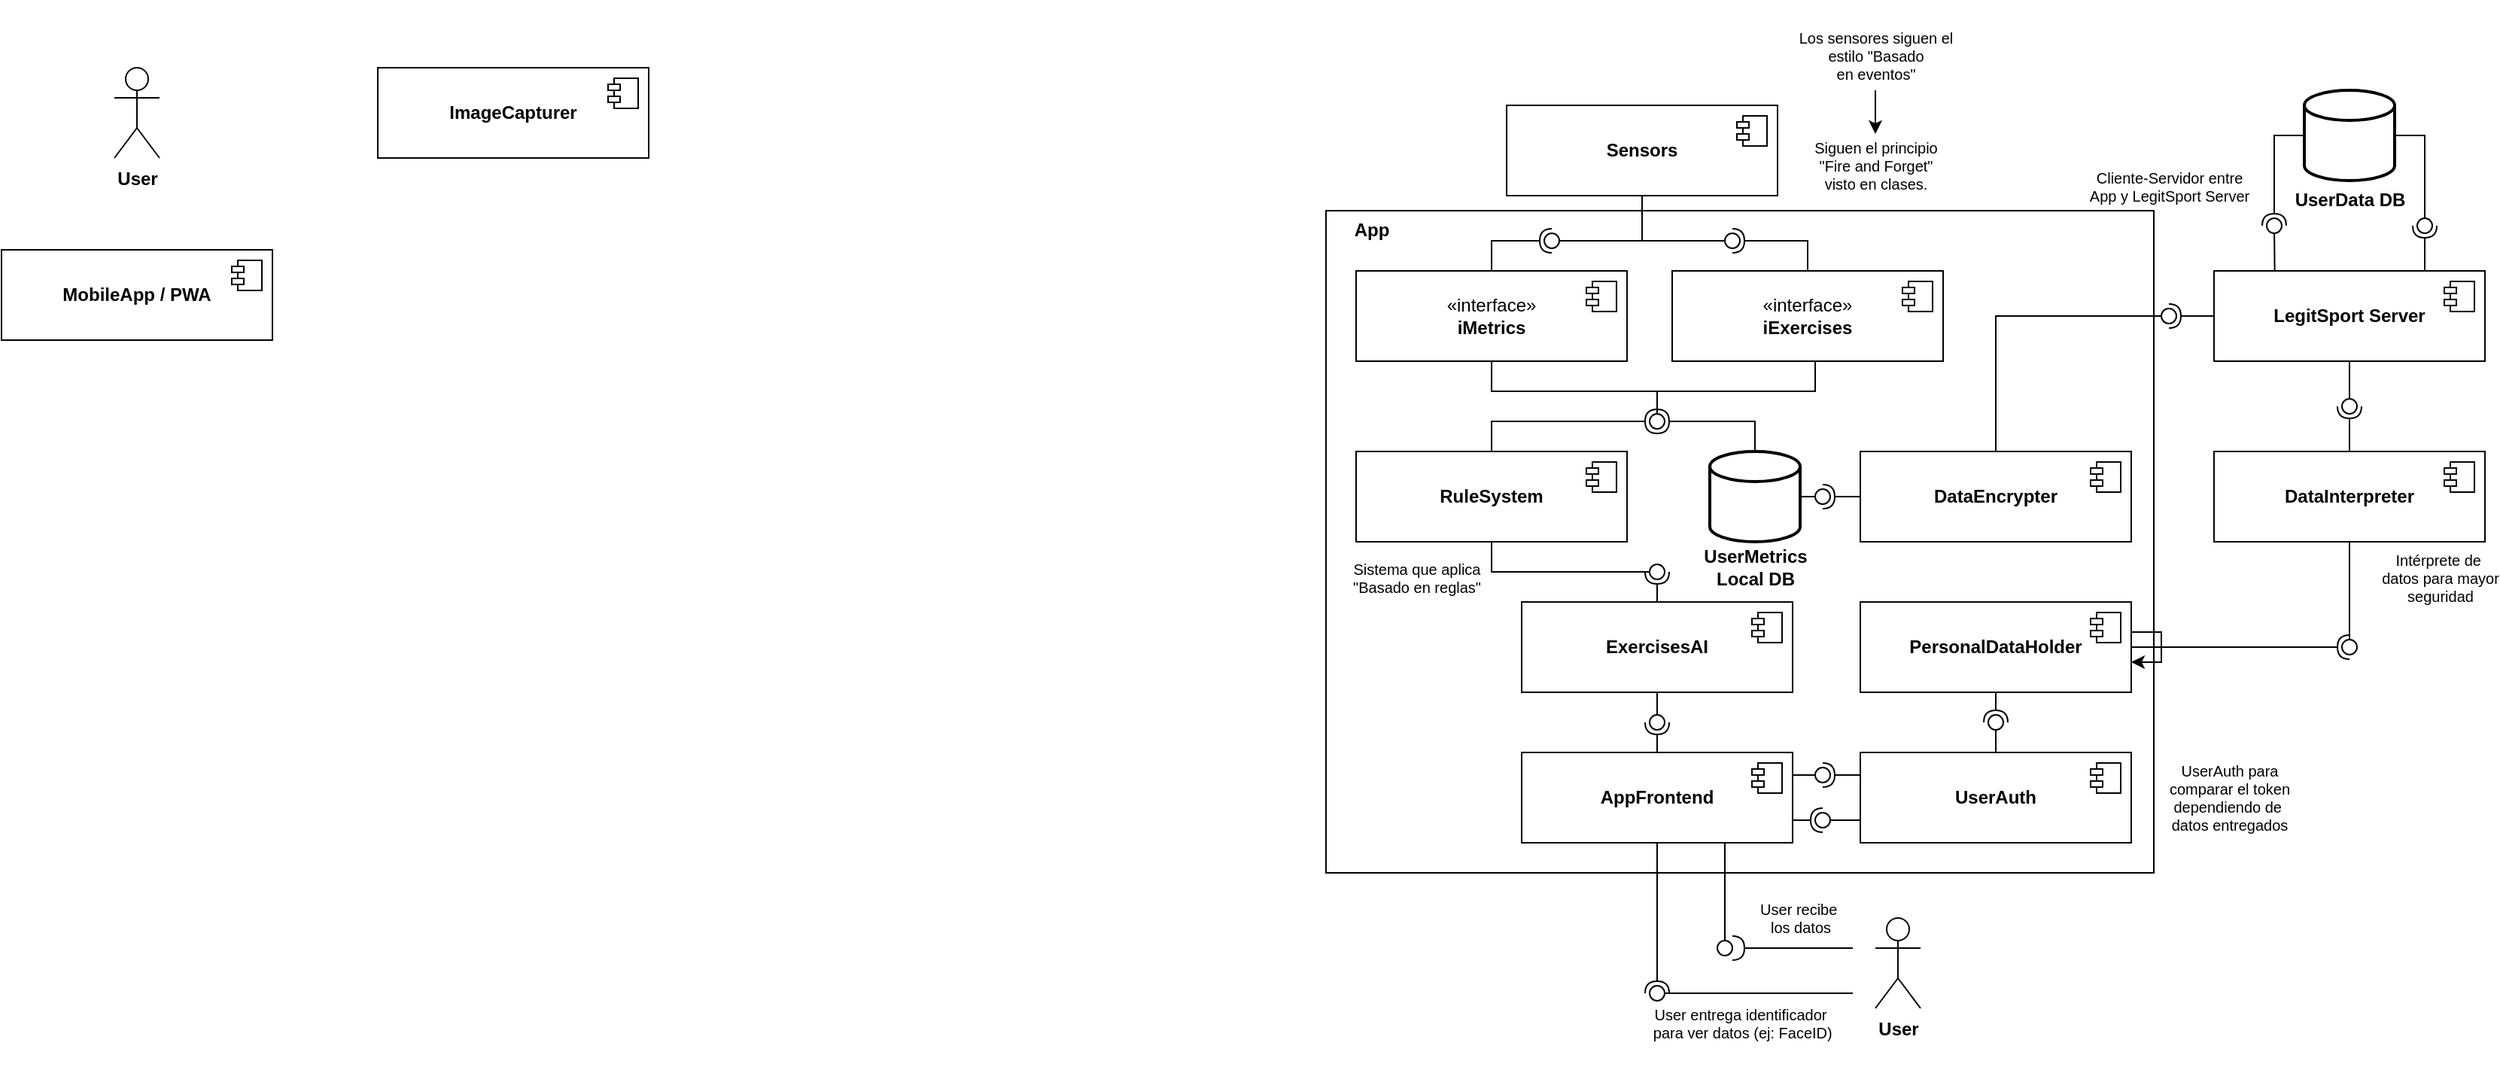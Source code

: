 <mxfile version="24.7.17">
  <diagram id="R2lEEEUBdFMjLlhIrx00" name="Page-1">
    <mxGraphModel dx="1302" dy="675" grid="1" gridSize="10" guides="1" tooltips="1" connect="1" arrows="1" fold="1" page="1" pageScale="1" pageWidth="850" pageHeight="1100" math="0" shadow="0" extFonts="Permanent Marker^https://fonts.googleapis.com/css?family=Permanent+Marker">
      <root>
        <mxCell id="0" />
        <mxCell id="1" parent="0" />
        <mxCell id="_hXt0ZtncEYP2eF8u2ab-137" value="" style="html=1;whiteSpace=wrap;" vertex="1" parent="1">
          <mxGeometry x="910" y="160" width="550" height="440" as="geometry" />
        </mxCell>
        <mxCell id="_hXt0ZtncEYP2eF8u2ab-2" value="&lt;b&gt;Sensors&lt;/b&gt;" style="html=1;dropTarget=0;whiteSpace=wrap;" vertex="1" parent="1">
          <mxGeometry x="1030" y="90" width="180" height="60" as="geometry" />
        </mxCell>
        <mxCell id="_hXt0ZtncEYP2eF8u2ab-3" value="" style="shape=module;jettyWidth=8;jettyHeight=4;" vertex="1" parent="_hXt0ZtncEYP2eF8u2ab-2">
          <mxGeometry x="1" width="20" height="20" relative="1" as="geometry">
            <mxPoint x="-27" y="7" as="offset" />
          </mxGeometry>
        </mxCell>
        <mxCell id="_hXt0ZtncEYP2eF8u2ab-5" value="" style="rounded=0;orthogonalLoop=1;jettySize=auto;html=1;endArrow=halfCircle;endFill=0;endSize=6;strokeWidth=1;sketch=0;exitX=0.5;exitY=0;exitDx=0;exitDy=0;" edge="1" parent="1" source="_hXt0ZtncEYP2eF8u2ab-12">
          <mxGeometry relative="1" as="geometry">
            <mxPoint x="1200" y="120" as="sourcePoint" />
            <mxPoint x="1060" y="180" as="targetPoint" />
            <Array as="points">
              <mxPoint x="1020" y="180" />
            </Array>
          </mxGeometry>
        </mxCell>
        <mxCell id="_hXt0ZtncEYP2eF8u2ab-6" value="" style="rounded=0;orthogonalLoop=1;jettySize=auto;html=1;endArrow=oval;endFill=0;sketch=0;sourcePerimeterSpacing=0;targetPerimeterSpacing=0;endSize=10;exitX=1;exitY=0.5;exitDx=0;exitDy=0;entryX=0.58;entryY=0.693;entryDx=0;entryDy=0;entryPerimeter=0;" edge="1" target="_hXt0ZtncEYP2eF8u2ab-7" parent="1" source="_hXt0ZtncEYP2eF8u2ab-7">
          <mxGeometry relative="1" as="geometry">
            <mxPoint x="1250" y="385" as="sourcePoint" />
            <mxPoint x="1150" y="120" as="targetPoint" />
          </mxGeometry>
        </mxCell>
        <mxCell id="_hXt0ZtncEYP2eF8u2ab-8" value="" style="rounded=0;orthogonalLoop=1;jettySize=auto;html=1;endArrow=oval;endFill=0;sketch=0;sourcePerimeterSpacing=0;targetPerimeterSpacing=0;endSize=10;exitX=0.5;exitY=1;exitDx=0;exitDy=0;" edge="1" parent="1" source="_hXt0ZtncEYP2eF8u2ab-2">
          <mxGeometry relative="1" as="geometry">
            <mxPoint x="1130" y="170" as="sourcePoint" />
            <mxPoint x="1060" y="180" as="targetPoint" />
            <Array as="points">
              <mxPoint x="1120" y="180" />
            </Array>
          </mxGeometry>
        </mxCell>
        <mxCell id="_hXt0ZtncEYP2eF8u2ab-7" value="" style="ellipse;whiteSpace=wrap;html=1;align=center;aspect=fixed;fillColor=none;strokeColor=none;resizable=0;perimeter=centerPerimeter;rotatable=0;allowArrows=0;points=[];outlineConnect=1;" vertex="1" parent="1">
          <mxGeometry x="1140" y="115" width="10" height="10" as="geometry" />
        </mxCell>
        <mxCell id="_hXt0ZtncEYP2eF8u2ab-12" value="&lt;div&gt;«interface»&lt;br&gt;&lt;/div&gt;&lt;b&gt;iMetrics&lt;/b&gt;" style="html=1;dropTarget=0;whiteSpace=wrap;" vertex="1" parent="1">
          <mxGeometry x="930" y="200" width="180" height="60" as="geometry" />
        </mxCell>
        <mxCell id="_hXt0ZtncEYP2eF8u2ab-13" value="" style="shape=module;jettyWidth=8;jettyHeight=4;" vertex="1" parent="_hXt0ZtncEYP2eF8u2ab-12">
          <mxGeometry x="1" width="20" height="20" relative="1" as="geometry">
            <mxPoint x="-27" y="7" as="offset" />
          </mxGeometry>
        </mxCell>
        <mxCell id="_hXt0ZtncEYP2eF8u2ab-16" value="" style="ellipse;whiteSpace=wrap;html=1;align=center;aspect=fixed;fillColor=none;strokeColor=none;resizable=0;perimeter=centerPerimeter;rotatable=0;allowArrows=0;points=[];outlineConnect=1;" vertex="1" parent="1">
          <mxGeometry x="1255" y="270" width="10" height="10" as="geometry" />
        </mxCell>
        <mxCell id="_hXt0ZtncEYP2eF8u2ab-17" value="&lt;div&gt;«interface»&lt;br&gt;&lt;/div&gt;&lt;b&gt;iExercises&lt;/b&gt;" style="html=1;dropTarget=0;whiteSpace=wrap;" vertex="1" parent="1">
          <mxGeometry x="1140" y="200" width="180" height="60" as="geometry" />
        </mxCell>
        <mxCell id="_hXt0ZtncEYP2eF8u2ab-18" value="" style="shape=module;jettyWidth=8;jettyHeight=4;" vertex="1" parent="_hXt0ZtncEYP2eF8u2ab-17">
          <mxGeometry x="1" width="20" height="20" relative="1" as="geometry">
            <mxPoint x="-27" y="7" as="offset" />
          </mxGeometry>
        </mxCell>
        <mxCell id="_hXt0ZtncEYP2eF8u2ab-20" value="" style="endArrow=none;html=1;rounded=0;entryX=0.5;entryY=1;entryDx=0;entryDy=0;" edge="1" parent="1" target="_hXt0ZtncEYP2eF8u2ab-2">
          <mxGeometry width="50" height="50" relative="1" as="geometry">
            <mxPoint x="1120" y="180" as="sourcePoint" />
            <mxPoint x="1220" y="200" as="targetPoint" />
          </mxGeometry>
        </mxCell>
        <mxCell id="_hXt0ZtncEYP2eF8u2ab-25" value="" style="rounded=0;orthogonalLoop=1;jettySize=auto;html=1;endArrow=oval;endFill=0;sketch=0;sourcePerimeterSpacing=0;targetPerimeterSpacing=0;endSize=10;" edge="1" parent="1">
          <mxGeometry relative="1" as="geometry">
            <mxPoint x="1120" y="180" as="sourcePoint" />
            <mxPoint x="1180" y="180" as="targetPoint" />
          </mxGeometry>
        </mxCell>
        <mxCell id="_hXt0ZtncEYP2eF8u2ab-27" value="" style="ellipse;whiteSpace=wrap;html=1;align=center;aspect=fixed;fillColor=none;strokeColor=none;resizable=0;perimeter=centerPerimeter;rotatable=0;allowArrows=0;points=[];outlineConnect=1;" vertex="1" parent="1">
          <mxGeometry x="1210" y="210" width="10" height="10" as="geometry" />
        </mxCell>
        <mxCell id="_hXt0ZtncEYP2eF8u2ab-30" value="&lt;b&gt;RuleSystem&lt;/b&gt;" style="html=1;dropTarget=0;whiteSpace=wrap;" vertex="1" parent="1">
          <mxGeometry x="930" y="320" width="180" height="60" as="geometry" />
        </mxCell>
        <mxCell id="_hXt0ZtncEYP2eF8u2ab-31" value="" style="shape=module;jettyWidth=8;jettyHeight=4;" vertex="1" parent="_hXt0ZtncEYP2eF8u2ab-30">
          <mxGeometry x="1" width="20" height="20" relative="1" as="geometry">
            <mxPoint x="-27" y="7" as="offset" />
          </mxGeometry>
        </mxCell>
        <mxCell id="_hXt0ZtncEYP2eF8u2ab-33" value="" style="rounded=0;orthogonalLoop=1;jettySize=auto;html=1;endArrow=oval;endFill=0;sketch=0;sourcePerimeterSpacing=0;targetPerimeterSpacing=0;endSize=10;" edge="1" parent="1">
          <mxGeometry relative="1" as="geometry">
            <mxPoint x="1130" y="280" as="sourcePoint" />
            <mxPoint x="1130" y="300" as="targetPoint" />
          </mxGeometry>
        </mxCell>
        <mxCell id="_hXt0ZtncEYP2eF8u2ab-35" value="" style="rounded=0;orthogonalLoop=1;jettySize=auto;html=1;endArrow=halfCircle;endFill=0;endSize=6;strokeWidth=1;sketch=0;exitX=0.5;exitY=0;exitDx=0;exitDy=0;" edge="1" parent="1" source="_hXt0ZtncEYP2eF8u2ab-30">
          <mxGeometry relative="1" as="geometry">
            <mxPoint x="1090" y="330" as="sourcePoint" />
            <mxPoint x="1130" y="300" as="targetPoint" />
            <Array as="points">
              <mxPoint x="1020" y="300" />
            </Array>
          </mxGeometry>
        </mxCell>
        <mxCell id="_hXt0ZtncEYP2eF8u2ab-37" value="" style="endArrow=none;html=1;rounded=0;entryX=0.528;entryY=0.998;entryDx=0;entryDy=0;entryPerimeter=0;exitX=0.5;exitY=1;exitDx=0;exitDy=0;" edge="1" parent="1" source="_hXt0ZtncEYP2eF8u2ab-12" target="_hXt0ZtncEYP2eF8u2ab-17">
          <mxGeometry width="50" height="50" relative="1" as="geometry">
            <mxPoint x="1010" y="290" as="sourcePoint" />
            <mxPoint x="1200" y="300" as="targetPoint" />
            <Array as="points">
              <mxPoint x="1020" y="280" />
              <mxPoint x="1235" y="280" />
            </Array>
          </mxGeometry>
        </mxCell>
        <mxCell id="_hXt0ZtncEYP2eF8u2ab-39" value="App" style="text;align=center;fontStyle=1;verticalAlign=middle;spacingLeft=3;spacingRight=3;strokeColor=none;rotatable=0;points=[[0,0.5],[1,0.5]];portConstraint=eastwest;html=1;" vertex="1" parent="1">
          <mxGeometry x="900" y="160" width="80" height="26" as="geometry" />
        </mxCell>
        <mxCell id="_hXt0ZtncEYP2eF8u2ab-40" value="" style="rounded=0;orthogonalLoop=1;jettySize=auto;html=1;endArrow=halfCircle;endFill=0;endSize=6;strokeWidth=1;sketch=0;" edge="1" parent="1" source="_hXt0ZtncEYP2eF8u2ab-17">
          <mxGeometry relative="1" as="geometry">
            <mxPoint x="1250" y="165" as="sourcePoint" />
            <mxPoint x="1180" y="180" as="targetPoint" />
            <Array as="points">
              <mxPoint x="1230" y="180" />
              <mxPoint x="1210" y="180" />
            </Array>
          </mxGeometry>
        </mxCell>
        <mxCell id="_hXt0ZtncEYP2eF8u2ab-48" value="&lt;b&gt;LegitSport Server&lt;/b&gt;" style="html=1;dropTarget=0;whiteSpace=wrap;" vertex="1" parent="1">
          <mxGeometry x="1500" y="200" width="180" height="60" as="geometry" />
        </mxCell>
        <mxCell id="_hXt0ZtncEYP2eF8u2ab-49" value="" style="shape=module;jettyWidth=8;jettyHeight=4;" vertex="1" parent="_hXt0ZtncEYP2eF8u2ab-48">
          <mxGeometry x="1" width="20" height="20" relative="1" as="geometry">
            <mxPoint x="-27" y="7" as="offset" />
          </mxGeometry>
        </mxCell>
        <mxCell id="_hXt0ZtncEYP2eF8u2ab-50" value="&lt;b&gt;User&lt;/b&gt;" style="shape=umlActor;verticalLabelPosition=bottom;verticalAlign=top;html=1;" vertex="1" parent="1">
          <mxGeometry x="1275" y="630" width="30" height="60" as="geometry" />
        </mxCell>
        <mxCell id="_hXt0ZtncEYP2eF8u2ab-56" value="" style="ellipse;whiteSpace=wrap;html=1;align=center;aspect=fixed;fillColor=none;strokeColor=none;resizable=0;perimeter=centerPerimeter;rotatable=0;allowArrows=0;points=[];outlineConnect=1;" vertex="1" parent="1">
          <mxGeometry x="1155" y="40" width="10" height="10" as="geometry" />
        </mxCell>
        <mxCell id="_hXt0ZtncEYP2eF8u2ab-60" value="&lt;b&gt;ExercisesAI&lt;/b&gt;" style="html=1;dropTarget=0;whiteSpace=wrap;" vertex="1" parent="1">
          <mxGeometry x="1040" y="420" width="180" height="60" as="geometry" />
        </mxCell>
        <mxCell id="_hXt0ZtncEYP2eF8u2ab-61" value="" style="shape=module;jettyWidth=8;jettyHeight=4;" vertex="1" parent="_hXt0ZtncEYP2eF8u2ab-60">
          <mxGeometry x="1" width="20" height="20" relative="1" as="geometry">
            <mxPoint x="-27" y="7" as="offset" />
          </mxGeometry>
        </mxCell>
        <mxCell id="_hXt0ZtncEYP2eF8u2ab-62" value="" style="rounded=0;orthogonalLoop=1;jettySize=auto;html=1;endArrow=halfCircle;endFill=0;endSize=6;strokeWidth=1;sketch=0;exitX=0.5;exitY=0;exitDx=0;exitDy=0;" edge="1" parent="1" source="_hXt0ZtncEYP2eF8u2ab-60">
          <mxGeometry relative="1" as="geometry">
            <mxPoint x="1310" y="315" as="sourcePoint" />
            <mxPoint x="1130" y="400" as="targetPoint" />
          </mxGeometry>
        </mxCell>
        <mxCell id="_hXt0ZtncEYP2eF8u2ab-63" value="" style="rounded=0;orthogonalLoop=1;jettySize=auto;html=1;endArrow=oval;endFill=0;sketch=0;sourcePerimeterSpacing=0;targetPerimeterSpacing=0;endSize=10;exitX=0.5;exitY=1;exitDx=0;exitDy=0;" edge="1" parent="1" source="_hXt0ZtncEYP2eF8u2ab-30">
          <mxGeometry relative="1" as="geometry">
            <mxPoint x="1270" y="315" as="sourcePoint" />
            <mxPoint x="1130" y="400" as="targetPoint" />
            <Array as="points">
              <mxPoint x="1020" y="400" />
            </Array>
          </mxGeometry>
        </mxCell>
        <mxCell id="_hXt0ZtncEYP2eF8u2ab-64" value="" style="ellipse;whiteSpace=wrap;html=1;align=center;aspect=fixed;fillColor=none;strokeColor=none;resizable=0;perimeter=centerPerimeter;rotatable=0;allowArrows=0;points=[];outlineConnect=1;" vertex="1" parent="1">
          <mxGeometry x="1285" y="310" width="10" height="10" as="geometry" />
        </mxCell>
        <mxCell id="_hXt0ZtncEYP2eF8u2ab-73" value="" style="strokeWidth=2;html=1;shape=mxgraph.flowchart.database;whiteSpace=wrap;" vertex="1" parent="1">
          <mxGeometry x="1165" y="320" width="60" height="60" as="geometry" />
        </mxCell>
        <mxCell id="_hXt0ZtncEYP2eF8u2ab-74" value="UserMetrics&lt;div&gt;Local&amp;nbsp;&lt;span style=&quot;background-color: initial;&quot;&gt;DB&lt;/span&gt;&lt;/div&gt;" style="text;align=center;fontStyle=1;verticalAlign=middle;spacingLeft=3;spacingRight=3;strokeColor=none;rotatable=0;points=[[0,0.5],[1,0.5]];portConstraint=eastwest;html=1;" vertex="1" parent="1">
          <mxGeometry x="1155" y="384" width="80" height="26" as="geometry" />
        </mxCell>
        <mxCell id="_hXt0ZtncEYP2eF8u2ab-75" value="&lt;b&gt;DataEncrypter&lt;/b&gt;" style="html=1;dropTarget=0;whiteSpace=wrap;" vertex="1" parent="1">
          <mxGeometry x="1265" y="320" width="180" height="60" as="geometry" />
        </mxCell>
        <mxCell id="_hXt0ZtncEYP2eF8u2ab-76" value="" style="shape=module;jettyWidth=8;jettyHeight=4;" vertex="1" parent="_hXt0ZtncEYP2eF8u2ab-75">
          <mxGeometry x="1" width="20" height="20" relative="1" as="geometry">
            <mxPoint x="-27" y="7" as="offset" />
          </mxGeometry>
        </mxCell>
        <mxCell id="_hXt0ZtncEYP2eF8u2ab-78" value="" style="ellipse;whiteSpace=wrap;html=1;align=center;aspect=fixed;fillColor=none;strokeColor=none;resizable=0;perimeter=centerPerimeter;rotatable=0;allowArrows=0;points=[];outlineConnect=1;" vertex="1" parent="1">
          <mxGeometry x="1260" y="360" width="10" height="10" as="geometry" />
        </mxCell>
        <mxCell id="_hXt0ZtncEYP2eF8u2ab-79" value="" style="rounded=0;orthogonalLoop=1;jettySize=auto;html=1;endArrow=halfCircle;endFill=0;endSize=6;strokeWidth=1;sketch=0;exitX=0;exitY=0.5;exitDx=0;exitDy=0;" edge="1" parent="1" source="_hXt0ZtncEYP2eF8u2ab-75">
          <mxGeometry relative="1" as="geometry">
            <mxPoint x="1300" y="365" as="sourcePoint" />
            <mxPoint x="1240" y="350" as="targetPoint" />
          </mxGeometry>
        </mxCell>
        <mxCell id="_hXt0ZtncEYP2eF8u2ab-80" value="" style="rounded=0;orthogonalLoop=1;jettySize=auto;html=1;endArrow=oval;endFill=0;sketch=0;sourcePerimeterSpacing=0;targetPerimeterSpacing=0;endSize=10;exitX=1;exitY=0.5;exitDx=0;exitDy=0;exitPerimeter=0;" edge="1" parent="1" source="_hXt0ZtncEYP2eF8u2ab-73">
          <mxGeometry relative="1" as="geometry">
            <mxPoint x="1260" y="365" as="sourcePoint" />
            <mxPoint x="1240" y="350" as="targetPoint" />
          </mxGeometry>
        </mxCell>
        <mxCell id="_hXt0ZtncEYP2eF8u2ab-81" value="" style="ellipse;whiteSpace=wrap;html=1;align=center;aspect=fixed;fillColor=none;strokeColor=none;resizable=0;perimeter=centerPerimeter;rotatable=0;allowArrows=0;points=[];outlineConnect=1;" vertex="1" parent="1">
          <mxGeometry x="1275" y="360" width="10" height="10" as="geometry" />
        </mxCell>
        <mxCell id="_hXt0ZtncEYP2eF8u2ab-83" value="" style="rounded=0;orthogonalLoop=1;jettySize=auto;html=1;endArrow=halfCircle;endFill=0;endSize=6;strokeWidth=1;sketch=0;exitX=0;exitY=0.5;exitDx=0;exitDy=0;" edge="1" parent="1" source="_hXt0ZtncEYP2eF8u2ab-48">
          <mxGeometry relative="1" as="geometry">
            <mxPoint x="1320" y="435" as="sourcePoint" />
            <mxPoint x="1470" y="230" as="targetPoint" />
            <Array as="points" />
          </mxGeometry>
        </mxCell>
        <mxCell id="_hXt0ZtncEYP2eF8u2ab-84" value="" style="rounded=0;orthogonalLoop=1;jettySize=auto;html=1;endArrow=oval;endFill=0;sketch=0;sourcePerimeterSpacing=0;targetPerimeterSpacing=0;endSize=10;exitX=0.5;exitY=0;exitDx=0;exitDy=0;" edge="1" parent="1" source="_hXt0ZtncEYP2eF8u2ab-75">
          <mxGeometry relative="1" as="geometry">
            <mxPoint x="1280" y="435" as="sourcePoint" />
            <mxPoint x="1470" y="230" as="targetPoint" />
            <Array as="points">
              <mxPoint x="1355" y="230" />
            </Array>
          </mxGeometry>
        </mxCell>
        <mxCell id="_hXt0ZtncEYP2eF8u2ab-85" value="" style="ellipse;whiteSpace=wrap;html=1;align=center;aspect=fixed;fillColor=none;strokeColor=none;resizable=0;perimeter=centerPerimeter;rotatable=0;allowArrows=0;points=[];outlineConnect=1;" vertex="1" parent="1">
          <mxGeometry x="1295" y="430" width="10" height="10" as="geometry" />
        </mxCell>
        <mxCell id="_hXt0ZtncEYP2eF8u2ab-86" value="" style="rounded=0;orthogonalLoop=1;jettySize=auto;html=1;endArrow=halfCircle;endFill=0;endSize=6;strokeWidth=1;sketch=0;exitX=0.5;exitY=0;exitDx=0;exitDy=0;exitPerimeter=0;" edge="1" parent="1" source="_hXt0ZtncEYP2eF8u2ab-73">
          <mxGeometry relative="1" as="geometry">
            <mxPoint x="1390" y="405" as="sourcePoint" />
            <mxPoint x="1130" y="300" as="targetPoint" />
            <Array as="points">
              <mxPoint x="1195" y="300" />
            </Array>
          </mxGeometry>
        </mxCell>
        <mxCell id="_hXt0ZtncEYP2eF8u2ab-89" value="&lt;b&gt;AppFrontend&lt;/b&gt;" style="html=1;dropTarget=0;whiteSpace=wrap;" vertex="1" parent="1">
          <mxGeometry x="1040" y="520" width="180" height="60" as="geometry" />
        </mxCell>
        <mxCell id="_hXt0ZtncEYP2eF8u2ab-90" value="" style="shape=module;jettyWidth=8;jettyHeight=4;" vertex="1" parent="_hXt0ZtncEYP2eF8u2ab-89">
          <mxGeometry x="1" width="20" height="20" relative="1" as="geometry">
            <mxPoint x="-27" y="7" as="offset" />
          </mxGeometry>
        </mxCell>
        <mxCell id="_hXt0ZtncEYP2eF8u2ab-91" value="" style="rounded=0;orthogonalLoop=1;jettySize=auto;html=1;endArrow=halfCircle;endFill=0;endSize=6;strokeWidth=1;sketch=0;exitX=0.5;exitY=0;exitDx=0;exitDy=0;" edge="1" parent="1" source="_hXt0ZtncEYP2eF8u2ab-89">
          <mxGeometry relative="1" as="geometry">
            <mxPoint x="1330" y="605" as="sourcePoint" />
            <mxPoint x="1130" y="500" as="targetPoint" />
          </mxGeometry>
        </mxCell>
        <mxCell id="_hXt0ZtncEYP2eF8u2ab-92" value="" style="rounded=0;orthogonalLoop=1;jettySize=auto;html=1;endArrow=oval;endFill=0;sketch=0;sourcePerimeterSpacing=0;targetPerimeterSpacing=0;endSize=10;exitX=0.5;exitY=1;exitDx=0;exitDy=0;" edge="1" parent="1" source="_hXt0ZtncEYP2eF8u2ab-60">
          <mxGeometry relative="1" as="geometry">
            <mxPoint x="1290" y="605" as="sourcePoint" />
            <mxPoint x="1130" y="500" as="targetPoint" />
          </mxGeometry>
        </mxCell>
        <mxCell id="_hXt0ZtncEYP2eF8u2ab-95" value="" style="rounded=0;orthogonalLoop=1;jettySize=auto;html=1;endArrow=halfCircle;endFill=0;endSize=6;strokeWidth=1;sketch=0;exitX=0.5;exitY=0;exitDx=0;exitDy=0;" edge="1" parent="1" source="_hXt0ZtncEYP2eF8u2ab-98">
          <mxGeometry relative="1" as="geometry">
            <mxPoint x="1590" y="500" as="sourcePoint" />
            <mxPoint x="1590" y="290" as="targetPoint" />
            <Array as="points">
              <mxPoint x="1590" y="290" />
            </Array>
          </mxGeometry>
        </mxCell>
        <mxCell id="_hXt0ZtncEYP2eF8u2ab-96" value="" style="rounded=0;orthogonalLoop=1;jettySize=auto;html=1;endArrow=oval;endFill=0;sketch=0;sourcePerimeterSpacing=0;targetPerimeterSpacing=0;endSize=10;exitX=0.5;exitY=1;exitDx=0;exitDy=0;" edge="1" parent="1" source="_hXt0ZtncEYP2eF8u2ab-48">
          <mxGeometry relative="1" as="geometry">
            <mxPoint x="1597.5" y="310" as="sourcePoint" />
            <mxPoint x="1590" y="290" as="targetPoint" />
          </mxGeometry>
        </mxCell>
        <mxCell id="_hXt0ZtncEYP2eF8u2ab-98" value="&lt;b&gt;DataInterpreter&lt;/b&gt;" style="html=1;dropTarget=0;whiteSpace=wrap;" vertex="1" parent="1">
          <mxGeometry x="1500" y="320" width="180" height="60" as="geometry" />
        </mxCell>
        <mxCell id="_hXt0ZtncEYP2eF8u2ab-99" value="" style="shape=module;jettyWidth=8;jettyHeight=4;" vertex="1" parent="_hXt0ZtncEYP2eF8u2ab-98">
          <mxGeometry x="1" width="20" height="20" relative="1" as="geometry">
            <mxPoint x="-27" y="7" as="offset" />
          </mxGeometry>
        </mxCell>
        <mxCell id="_hXt0ZtncEYP2eF8u2ab-100" value="" style="rounded=0;orthogonalLoop=1;jettySize=auto;html=1;endArrow=halfCircle;endFill=0;endSize=6;strokeWidth=1;sketch=0;" edge="1" parent="1">
          <mxGeometry relative="1" as="geometry">
            <mxPoint x="1260" y="650" as="sourcePoint" />
            <mxPoint x="1180" y="650" as="targetPoint" />
          </mxGeometry>
        </mxCell>
        <mxCell id="_hXt0ZtncEYP2eF8u2ab-102" value="" style="ellipse;whiteSpace=wrap;html=1;align=center;aspect=fixed;fillColor=none;strokeColor=none;resizable=0;perimeter=centerPerimeter;rotatable=0;allowArrows=0;points=[];outlineConnect=1;" vertex="1" parent="1">
          <mxGeometry x="1425" y="480" width="10" height="10" as="geometry" />
        </mxCell>
        <mxCell id="_hXt0ZtncEYP2eF8u2ab-107" value="&lt;b&gt;UserAuth&lt;/b&gt;" style="html=1;dropTarget=0;whiteSpace=wrap;" vertex="1" parent="1">
          <mxGeometry x="1265" y="520" width="180" height="60" as="geometry" />
        </mxCell>
        <mxCell id="_hXt0ZtncEYP2eF8u2ab-108" value="" style="shape=module;jettyWidth=8;jettyHeight=4;" vertex="1" parent="_hXt0ZtncEYP2eF8u2ab-107">
          <mxGeometry x="1" width="20" height="20" relative="1" as="geometry">
            <mxPoint x="-27" y="7" as="offset" />
          </mxGeometry>
        </mxCell>
        <mxCell id="_hXt0ZtncEYP2eF8u2ab-110" value="" style="rounded=0;orthogonalLoop=1;jettySize=auto;html=1;endArrow=oval;endFill=0;sketch=0;sourcePerimeterSpacing=0;targetPerimeterSpacing=0;endSize=10;exitX=0.5;exitY=1;exitDx=0;exitDy=0;" edge="1" parent="1" source="_hXt0ZtncEYP2eF8u2ab-98">
          <mxGeometry relative="1" as="geometry">
            <mxPoint x="1400" y="405" as="sourcePoint" />
            <mxPoint x="1590" y="450" as="targetPoint" />
          </mxGeometry>
        </mxCell>
        <mxCell id="_hXt0ZtncEYP2eF8u2ab-111" value="" style="ellipse;whiteSpace=wrap;html=1;align=center;aspect=fixed;fillColor=none;strokeColor=none;resizable=0;perimeter=centerPerimeter;rotatable=0;allowArrows=0;points=[];outlineConnect=1;" vertex="1" parent="1">
          <mxGeometry x="1415" y="400" width="10" height="10" as="geometry" />
        </mxCell>
        <mxCell id="_hXt0ZtncEYP2eF8u2ab-112" value="" style="strokeWidth=2;html=1;shape=mxgraph.flowchart.database;whiteSpace=wrap;" vertex="1" parent="1">
          <mxGeometry x="1560" y="80" width="60" height="60" as="geometry" />
        </mxCell>
        <mxCell id="_hXt0ZtncEYP2eF8u2ab-113" value="UserData DB" style="text;align=center;fontStyle=1;verticalAlign=middle;spacingLeft=3;spacingRight=3;strokeColor=none;rotatable=0;points=[[0,0.5],[1,0.5]];portConstraint=eastwest;html=1;" vertex="1" parent="1">
          <mxGeometry x="1550" y="140" width="80" height="26" as="geometry" />
        </mxCell>
        <mxCell id="_hXt0ZtncEYP2eF8u2ab-114" value="" style="rounded=0;orthogonalLoop=1;jettySize=auto;html=1;endArrow=oval;endFill=0;sketch=0;sourcePerimeterSpacing=0;targetPerimeterSpacing=0;endSize=10;exitX=0.224;exitY=0.002;exitDx=0;exitDy=0;exitPerimeter=0;" edge="1" parent="1" source="_hXt0ZtncEYP2eF8u2ab-48">
          <mxGeometry relative="1" as="geometry">
            <mxPoint x="1600" y="320" as="sourcePoint" />
            <mxPoint x="1540" y="170" as="targetPoint" />
          </mxGeometry>
        </mxCell>
        <mxCell id="_hXt0ZtncEYP2eF8u2ab-115" value="" style="rounded=0;orthogonalLoop=1;jettySize=auto;html=1;endArrow=oval;endFill=0;sketch=0;sourcePerimeterSpacing=0;targetPerimeterSpacing=0;endSize=10;exitX=1;exitY=0.5;exitDx=0;exitDy=0;exitPerimeter=0;" edge="1" parent="1" source="_hXt0ZtncEYP2eF8u2ab-112">
          <mxGeometry relative="1" as="geometry">
            <mxPoint x="1555" y="260" as="sourcePoint" />
            <mxPoint x="1640" y="170" as="targetPoint" />
            <Array as="points">
              <mxPoint x="1640" y="110" />
            </Array>
          </mxGeometry>
        </mxCell>
        <mxCell id="_hXt0ZtncEYP2eF8u2ab-118" value="" style="rounded=0;orthogonalLoop=1;jettySize=auto;html=1;endArrow=halfCircle;endFill=0;endSize=6;strokeWidth=1;sketch=0;exitX=0;exitY=0.5;exitDx=0;exitDy=0;exitPerimeter=0;" edge="1" parent="1" source="_hXt0ZtncEYP2eF8u2ab-112">
          <mxGeometry relative="1" as="geometry">
            <mxPoint x="1440" y="325" as="sourcePoint" />
            <mxPoint x="1540" y="170" as="targetPoint" />
            <Array as="points">
              <mxPoint x="1540" y="110" />
            </Array>
          </mxGeometry>
        </mxCell>
        <mxCell id="_hXt0ZtncEYP2eF8u2ab-120" value="" style="ellipse;whiteSpace=wrap;html=1;align=center;aspect=fixed;fillColor=none;strokeColor=none;resizable=0;perimeter=centerPerimeter;rotatable=0;allowArrows=0;points=[];outlineConnect=1;" vertex="1" parent="1">
          <mxGeometry x="1415" y="320" width="10" height="10" as="geometry" />
        </mxCell>
        <mxCell id="_hXt0ZtncEYP2eF8u2ab-121" value="" style="rounded=0;orthogonalLoop=1;jettySize=auto;html=1;endArrow=halfCircle;endFill=0;endSize=6;strokeWidth=1;sketch=0;" edge="1" parent="1">
          <mxGeometry relative="1" as="geometry">
            <mxPoint x="1640" y="200" as="sourcePoint" />
            <mxPoint x="1640" y="170" as="targetPoint" />
            <Array as="points" />
          </mxGeometry>
        </mxCell>
        <mxCell id="_hXt0ZtncEYP2eF8u2ab-122" value="&lt;b&gt;PersonalDataHolder&lt;/b&gt;" style="html=1;dropTarget=0;whiteSpace=wrap;" vertex="1" parent="1">
          <mxGeometry x="1265" y="420" width="180" height="60" as="geometry" />
        </mxCell>
        <mxCell id="_hXt0ZtncEYP2eF8u2ab-123" value="" style="shape=module;jettyWidth=8;jettyHeight=4;" vertex="1" parent="_hXt0ZtncEYP2eF8u2ab-122">
          <mxGeometry x="1" width="20" height="20" relative="1" as="geometry">
            <mxPoint x="-27" y="7" as="offset" />
          </mxGeometry>
        </mxCell>
        <mxCell id="_hXt0ZtncEYP2eF8u2ab-124" value="User entrega identificador&lt;div style=&quot;font-size: 10px;&quot;&gt;&amp;nbsp;para ver datos (ej: FaceID)&lt;/div&gt;" style="text;align=center;fontStyle=0;verticalAlign=middle;spacingLeft=3;spacingRight=3;strokeColor=none;rotatable=0;points=[[0,0.5],[1,0.5]];portConstraint=eastwest;html=1;fontSize=10;" vertex="1" parent="1">
          <mxGeometry x="1155" y="670" width="60" height="60" as="geometry" />
        </mxCell>
        <mxCell id="_hXt0ZtncEYP2eF8u2ab-125" value="" style="rounded=0;orthogonalLoop=1;jettySize=auto;html=1;endArrow=halfCircle;endFill=0;endSize=6;strokeWidth=1;sketch=0;exitX=0;exitY=0.25;exitDx=0;exitDy=0;" edge="1" parent="1" source="_hXt0ZtncEYP2eF8u2ab-107">
          <mxGeometry relative="1" as="geometry">
            <mxPoint x="1460" y="565" as="sourcePoint" />
            <mxPoint x="1240" y="535" as="targetPoint" />
          </mxGeometry>
        </mxCell>
        <mxCell id="_hXt0ZtncEYP2eF8u2ab-126" value="" style="rounded=0;orthogonalLoop=1;jettySize=auto;html=1;endArrow=oval;endFill=0;sketch=0;sourcePerimeterSpacing=0;targetPerimeterSpacing=0;endSize=10;exitX=1;exitY=0.25;exitDx=0;exitDy=0;" edge="1" parent="1" source="_hXt0ZtncEYP2eF8u2ab-89">
          <mxGeometry relative="1" as="geometry">
            <mxPoint x="1420" y="565" as="sourcePoint" />
            <mxPoint x="1240" y="535" as="targetPoint" />
          </mxGeometry>
        </mxCell>
        <mxCell id="_hXt0ZtncEYP2eF8u2ab-127" value="" style="ellipse;whiteSpace=wrap;html=1;align=center;aspect=fixed;fillColor=none;strokeColor=none;resizable=0;perimeter=centerPerimeter;rotatable=0;allowArrows=0;points=[];outlineConnect=1;" vertex="1" parent="1">
          <mxGeometry x="1435" y="560" width="10" height="10" as="geometry" />
        </mxCell>
        <mxCell id="_hXt0ZtncEYP2eF8u2ab-130" value="" style="rounded=0;orthogonalLoop=1;jettySize=auto;html=1;endArrow=halfCircle;endFill=0;endSize=6;strokeWidth=1;sketch=0;exitX=1;exitY=0.75;exitDx=0;exitDy=0;" edge="1" parent="1" source="_hXt0ZtncEYP2eF8u2ab-89">
          <mxGeometry relative="1" as="geometry">
            <mxPoint x="1265" y="570" as="sourcePoint" />
            <mxPoint x="1240" y="565" as="targetPoint" />
          </mxGeometry>
        </mxCell>
        <mxCell id="_hXt0ZtncEYP2eF8u2ab-131" value="" style="rounded=0;orthogonalLoop=1;jettySize=auto;html=1;endArrow=oval;endFill=0;sketch=0;sourcePerimeterSpacing=0;targetPerimeterSpacing=0;endSize=10;exitX=0;exitY=0.75;exitDx=0;exitDy=0;" edge="1" parent="1" source="_hXt0ZtncEYP2eF8u2ab-107">
          <mxGeometry relative="1" as="geometry">
            <mxPoint x="1225" y="570" as="sourcePoint" />
            <mxPoint x="1240" y="565" as="targetPoint" />
          </mxGeometry>
        </mxCell>
        <mxCell id="_hXt0ZtncEYP2eF8u2ab-133" value="" style="rounded=0;orthogonalLoop=1;jettySize=auto;html=1;endArrow=halfCircle;endFill=0;endSize=6;strokeWidth=1;sketch=0;exitX=1;exitY=0.5;exitDx=0;exitDy=0;" edge="1" parent="1" source="_hXt0ZtncEYP2eF8u2ab-122">
          <mxGeometry relative="1" as="geometry">
            <mxPoint x="1610" y="340" as="sourcePoint" />
            <mxPoint x="1590" y="450" as="targetPoint" />
            <Array as="points" />
          </mxGeometry>
        </mxCell>
        <mxCell id="_hXt0ZtncEYP2eF8u2ab-134" value="" style="rounded=0;orthogonalLoop=1;jettySize=auto;html=1;endArrow=halfCircle;endFill=0;endSize=6;strokeWidth=1;sketch=0;exitX=0.5;exitY=1;exitDx=0;exitDy=0;" edge="1" parent="1" source="_hXt0ZtncEYP2eF8u2ab-122">
          <mxGeometry relative="1" as="geometry">
            <mxPoint x="1312.5" y="490" as="sourcePoint" />
            <mxPoint x="1355" y="500" as="targetPoint" />
          </mxGeometry>
        </mxCell>
        <mxCell id="_hXt0ZtncEYP2eF8u2ab-135" value="" style="rounded=0;orthogonalLoop=1;jettySize=auto;html=1;endArrow=oval;endFill=0;sketch=0;sourcePerimeterSpacing=0;targetPerimeterSpacing=0;endSize=10;exitX=0.5;exitY=0;exitDx=0;exitDy=0;" edge="1" parent="1" source="_hXt0ZtncEYP2eF8u2ab-107">
          <mxGeometry relative="1" as="geometry">
            <mxPoint x="1345" y="520" as="sourcePoint" />
            <mxPoint x="1355" y="500" as="targetPoint" />
          </mxGeometry>
        </mxCell>
        <mxCell id="_hXt0ZtncEYP2eF8u2ab-136" value="" style="ellipse;whiteSpace=wrap;html=1;align=center;aspect=fixed;fillColor=none;strokeColor=none;resizable=0;perimeter=centerPerimeter;rotatable=0;allowArrows=0;points=[];outlineConnect=1;" vertex="1" parent="1">
          <mxGeometry x="1392.5" y="490" width="10" height="10" as="geometry" />
        </mxCell>
        <mxCell id="_hXt0ZtncEYP2eF8u2ab-138" value="" style="rounded=0;orthogonalLoop=1;jettySize=auto;html=1;endArrow=halfCircle;endFill=0;endSize=6;strokeWidth=1;sketch=0;exitX=0.5;exitY=1;exitDx=0;exitDy=0;" edge="1" parent="1" source="_hXt0ZtncEYP2eF8u2ab-89">
          <mxGeometry relative="1" as="geometry">
            <mxPoint x="1300" y="645" as="sourcePoint" />
            <mxPoint x="1130" y="680" as="targetPoint" />
          </mxGeometry>
        </mxCell>
        <mxCell id="_hXt0ZtncEYP2eF8u2ab-139" value="" style="rounded=0;orthogonalLoop=1;jettySize=auto;html=1;endArrow=oval;endFill=0;sketch=0;sourcePerimeterSpacing=0;targetPerimeterSpacing=0;endSize=10;" edge="1" parent="1">
          <mxGeometry relative="1" as="geometry">
            <mxPoint x="1260" y="680" as="sourcePoint" />
            <mxPoint x="1130" y="680" as="targetPoint" />
          </mxGeometry>
        </mxCell>
        <mxCell id="_hXt0ZtncEYP2eF8u2ab-140" value="" style="ellipse;whiteSpace=wrap;html=1;align=center;aspect=fixed;fillColor=none;strokeColor=none;resizable=0;perimeter=centerPerimeter;rotatable=0;allowArrows=0;points=[];outlineConnect=1;" vertex="1" parent="1">
          <mxGeometry x="1275" y="640" width="10" height="10" as="geometry" />
        </mxCell>
        <mxCell id="_hXt0ZtncEYP2eF8u2ab-142" value="" style="rounded=0;orthogonalLoop=1;jettySize=auto;html=1;endArrow=oval;endFill=0;sketch=0;sourcePerimeterSpacing=0;targetPerimeterSpacing=0;endSize=10;exitX=0.75;exitY=1;exitDx=0;exitDy=0;" edge="1" parent="1" source="_hXt0ZtncEYP2eF8u2ab-89">
          <mxGeometry relative="1" as="geometry">
            <mxPoint x="1180" y="625" as="sourcePoint" />
            <mxPoint x="1175" y="650" as="targetPoint" />
          </mxGeometry>
        </mxCell>
        <mxCell id="_hXt0ZtncEYP2eF8u2ab-143" value="" style="ellipse;whiteSpace=wrap;html=1;align=center;aspect=fixed;fillColor=none;strokeColor=none;resizable=0;perimeter=centerPerimeter;rotatable=0;allowArrows=0;points=[];outlineConnect=1;" vertex="1" parent="1">
          <mxGeometry x="1195" y="620" width="10" height="10" as="geometry" />
        </mxCell>
        <mxCell id="_hXt0ZtncEYP2eF8u2ab-144" value="User recibe&amp;nbsp;&lt;div&gt;los datos&lt;/div&gt;" style="text;align=center;fontStyle=0;verticalAlign=middle;spacingLeft=3;spacingRight=3;strokeColor=none;rotatable=0;points=[[0,0.5],[1,0.5]];portConstraint=eastwest;html=1;fontSize=10;" vertex="1" parent="1">
          <mxGeometry x="1195" y="600" width="60" height="60" as="geometry" />
        </mxCell>
        <mxCell id="_hXt0ZtncEYP2eF8u2ab-145" value="Intérprete de&amp;nbsp;&lt;div&gt;datos para mayor&lt;/div&gt;&lt;div&gt;seguridad&lt;/div&gt;" style="text;align=center;fontStyle=0;verticalAlign=middle;spacingLeft=3;spacingRight=3;strokeColor=none;rotatable=0;points=[[0,0.5],[1,0.5]];portConstraint=eastwest;html=1;fontSize=10;" vertex="1" parent="1">
          <mxGeometry x="1620" y="367" width="60" height="73" as="geometry" />
        </mxCell>
        <mxCell id="_hXt0ZtncEYP2eF8u2ab-146" value="UserAuth para&lt;div&gt;comparar el token&lt;/div&gt;&lt;div&gt;dependiendo de&amp;nbsp;&lt;/div&gt;&lt;div&gt;datos entregados&lt;/div&gt;" style="text;align=center;fontStyle=0;verticalAlign=middle;spacingLeft=3;spacingRight=3;strokeColor=none;rotatable=0;points=[[0,0.5],[1,0.5]];portConstraint=eastwest;html=1;fontSize=10;" vertex="1" parent="1">
          <mxGeometry x="1480" y="513.5" width="60" height="73" as="geometry" />
        </mxCell>
        <mxCell id="_hXt0ZtncEYP2eF8u2ab-147" value="Cliente-Servidor entre&lt;div&gt;App y LegitSport Server&lt;/div&gt;&lt;div&gt;&lt;br&gt;&lt;/div&gt;" style="text;align=center;fontStyle=0;verticalAlign=middle;spacingLeft=3;spacingRight=3;strokeColor=none;rotatable=0;points=[[0,0.5],[1,0.5]];portConstraint=eastwest;html=1;fontSize=10;" vertex="1" parent="1">
          <mxGeometry x="1440" y="113" width="60" height="73" as="geometry" />
        </mxCell>
        <mxCell id="_hXt0ZtncEYP2eF8u2ab-148" value="Sistema que aplica&lt;div&gt;&quot;Basado en reglas&quot;&lt;/div&gt;" style="text;align=center;fontStyle=0;verticalAlign=middle;spacingLeft=3;spacingRight=3;strokeColor=none;rotatable=0;points=[[0,0.5],[1,0.5]];portConstraint=eastwest;html=1;fontSize=10;" vertex="1" parent="1">
          <mxGeometry x="940" y="367" width="60" height="73" as="geometry" />
        </mxCell>
        <mxCell id="_hXt0ZtncEYP2eF8u2ab-149" value="&lt;div&gt;Los sensores siguen el&lt;/div&gt;&lt;div&gt;estilo &quot;Basado&lt;/div&gt;&lt;div&gt;en eventos&quot;&lt;/div&gt;" style="text;align=center;fontStyle=0;verticalAlign=middle;spacingLeft=3;spacingRight=3;strokeColor=none;rotatable=0;points=[[0,0.5],[1,0.5]];portConstraint=eastwest;html=1;fontSize=10;" vertex="1" parent="1">
          <mxGeometry x="1245" y="20" width="60" height="73" as="geometry" />
        </mxCell>
        <mxCell id="_hXt0ZtncEYP2eF8u2ab-150" value="&lt;div&gt;Siguen el principio&lt;/div&gt;&lt;div&gt;&quot;Fire and Forget&quot;&lt;/div&gt;&lt;div&gt;visto en clases.&lt;/div&gt;" style="text;align=center;fontStyle=0;verticalAlign=middle;spacingLeft=3;spacingRight=3;strokeColor=none;rotatable=0;points=[[0,0.5],[1,0.5]];portConstraint=eastwest;html=1;fontSize=10;" vertex="1" parent="1">
          <mxGeometry x="1245" y="93" width="60" height="73" as="geometry" />
        </mxCell>
        <mxCell id="_hXt0ZtncEYP2eF8u2ab-151" value="" style="endArrow=classic;html=1;rounded=0;" edge="1" parent="1">
          <mxGeometry width="50" height="50" relative="1" as="geometry">
            <mxPoint x="1275" y="80.002" as="sourcePoint" />
            <mxPoint x="1275" y="109" as="targetPoint" />
          </mxGeometry>
        </mxCell>
        <mxCell id="_hXt0ZtncEYP2eF8u2ab-152" style="edgeStyle=orthogonalEdgeStyle;rounded=0;orthogonalLoop=1;jettySize=auto;html=1;" edge="1" parent="1" source="_hXt0ZtncEYP2eF8u2ab-122" target="_hXt0ZtncEYP2eF8u2ab-122">
          <mxGeometry relative="1" as="geometry" />
        </mxCell>
        <mxCell id="_hXt0ZtncEYP2eF8u2ab-158" value="&lt;b&gt;User&lt;/b&gt;" style="shape=umlActor;verticalLabelPosition=bottom;verticalAlign=top;html=1;" vertex="1" parent="1">
          <mxGeometry x="105" y="65" width="30" height="60" as="geometry" />
        </mxCell>
        <mxCell id="_hXt0ZtncEYP2eF8u2ab-165" value="&lt;b&gt;ImageCapturer&lt;/b&gt;" style="html=1;dropTarget=0;whiteSpace=wrap;" vertex="1" parent="1">
          <mxGeometry x="280" y="65" width="180" height="60" as="geometry" />
        </mxCell>
        <mxCell id="_hXt0ZtncEYP2eF8u2ab-166" value="" style="shape=module;jettyWidth=8;jettyHeight=4;" vertex="1" parent="_hXt0ZtncEYP2eF8u2ab-165">
          <mxGeometry x="1" width="20" height="20" relative="1" as="geometry">
            <mxPoint x="-27" y="7" as="offset" />
          </mxGeometry>
        </mxCell>
        <mxCell id="_hXt0ZtncEYP2eF8u2ab-167" value="&lt;b&gt;MobileApp / PWA&lt;/b&gt;" style="html=1;dropTarget=0;whiteSpace=wrap;" vertex="1" parent="1">
          <mxGeometry x="30" y="186" width="180" height="60" as="geometry" />
        </mxCell>
        <mxCell id="_hXt0ZtncEYP2eF8u2ab-168" value="" style="shape=module;jettyWidth=8;jettyHeight=4;" vertex="1" parent="_hXt0ZtncEYP2eF8u2ab-167">
          <mxGeometry x="1" width="20" height="20" relative="1" as="geometry">
            <mxPoint x="-27" y="7" as="offset" />
          </mxGeometry>
        </mxCell>
      </root>
    </mxGraphModel>
  </diagram>
</mxfile>
